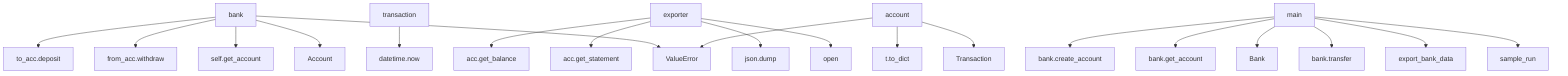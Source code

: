 graph TD
bank --> to_acc.deposit
transaction --> datetime.now
bank --> from_acc.withdraw
exporter --> acc.get_balance
main --> bank.create_account
main --> bank.get_account
account --> t.to_dict
account --> ValueError
main --> Bank
bank --> self.get_account
main --> bank.transfer
exporter --> acc.get_statement
main --> export_bank_data
account --> Transaction
main --> sample_run
bank --> Account
bank --> ValueError
exporter --> json.dump
exporter --> open